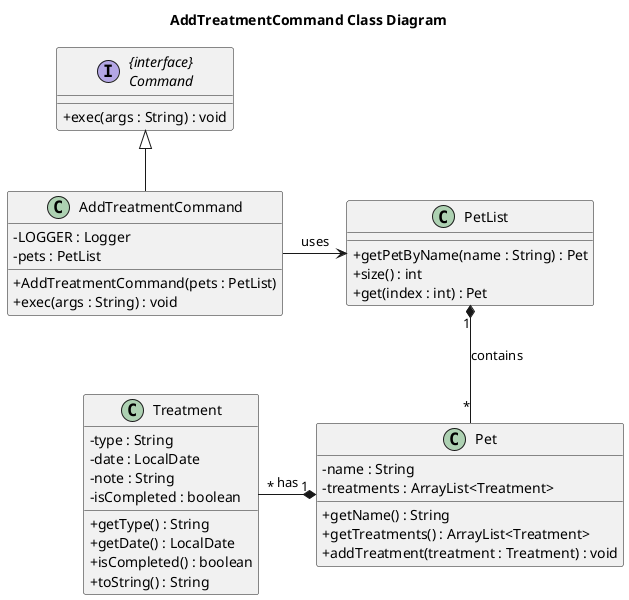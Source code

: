 @startuml
skinparam classAttributeIconSize 0
title AddTreatmentCommand Class Diagram

class AddTreatmentCommand {
    - LOGGER : Logger
    - pets : PetList
    + AddTreatmentCommand(pets : PetList)
    + exec(args : String) : void
}

interface "{interface}\nCommand" as Command {
    + exec(args : String) : void
}

class PetList {
    + getPetByName(name : String) : Pet
    + size() : int
    + get(index : int) : Pet
}

class Pet {
    - name : String
    - treatments : ArrayList<Treatment>
    + getName() : String
    + getTreatments() : ArrayList<Treatment>
    + addTreatment(treatment : Treatment) : void
}

class Treatment {
    - type : String
    - date : LocalDate
    - note : String
    - isCompleted : boolean
    + getType() : String
    + getDate() : LocalDate
    + isCompleted() : boolean
    + toString() : String
}

Command <|-- AddTreatmentCommand
AddTreatmentCommand -right-> PetList : uses
PetList "1" *-- "*" Pet : contains
Pet "1" *-left- "*" Treatment : has

@enduml
